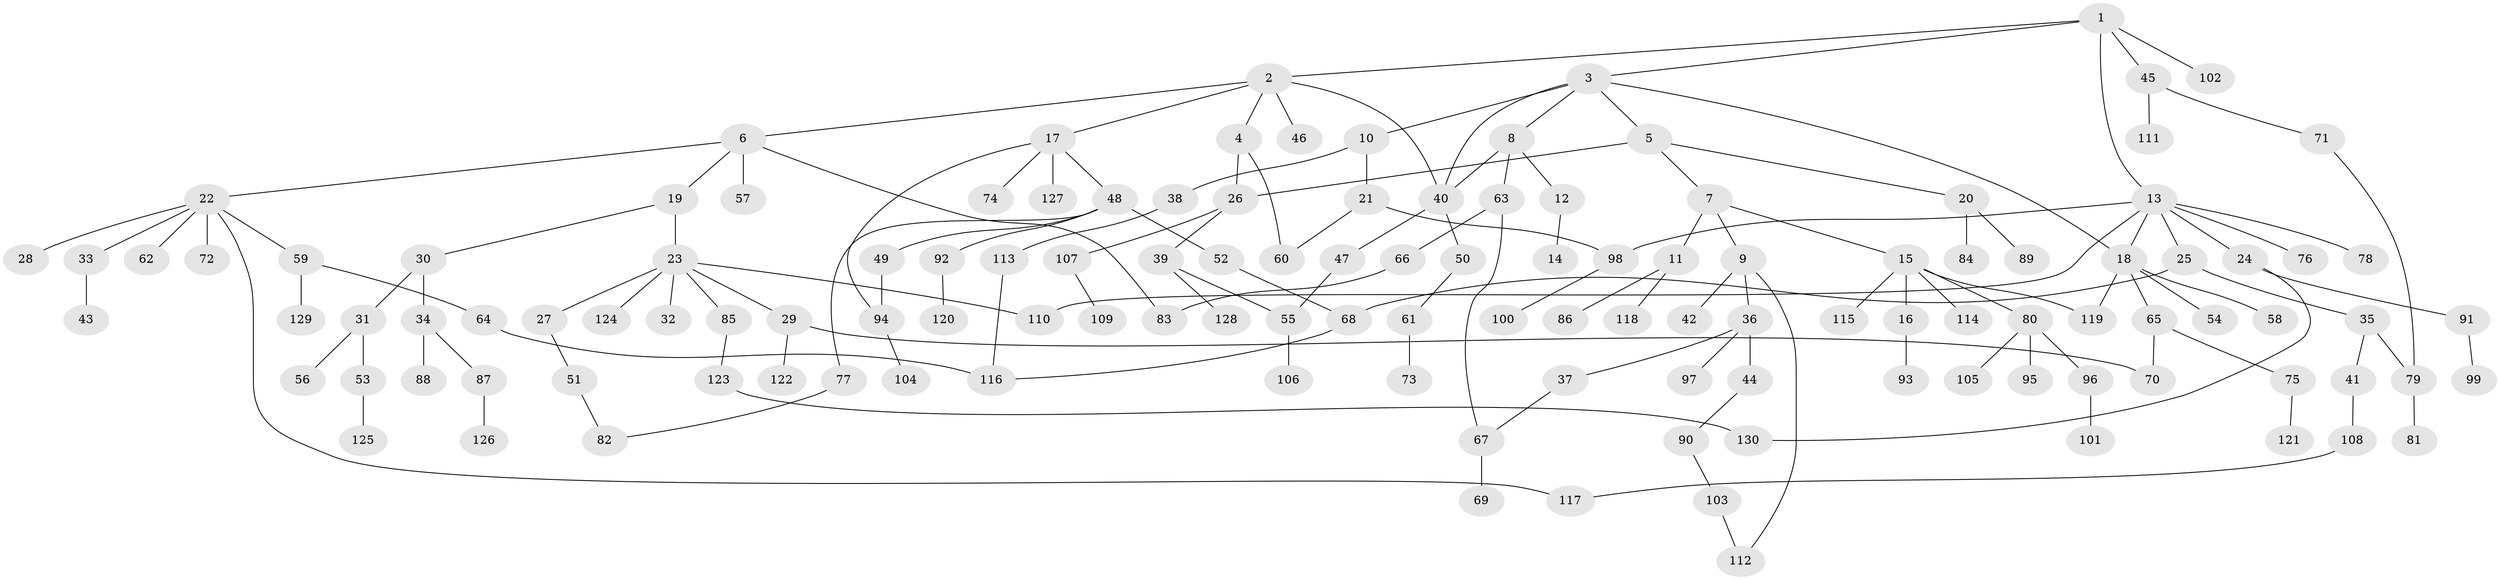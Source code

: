 // Generated by graph-tools (version 1.1) at 2025/01/03/09/25 03:01:08]
// undirected, 130 vertices, 150 edges
graph export_dot {
graph [start="1"]
  node [color=gray90,style=filled];
  1;
  2;
  3;
  4;
  5;
  6;
  7;
  8;
  9;
  10;
  11;
  12;
  13;
  14;
  15;
  16;
  17;
  18;
  19;
  20;
  21;
  22;
  23;
  24;
  25;
  26;
  27;
  28;
  29;
  30;
  31;
  32;
  33;
  34;
  35;
  36;
  37;
  38;
  39;
  40;
  41;
  42;
  43;
  44;
  45;
  46;
  47;
  48;
  49;
  50;
  51;
  52;
  53;
  54;
  55;
  56;
  57;
  58;
  59;
  60;
  61;
  62;
  63;
  64;
  65;
  66;
  67;
  68;
  69;
  70;
  71;
  72;
  73;
  74;
  75;
  76;
  77;
  78;
  79;
  80;
  81;
  82;
  83;
  84;
  85;
  86;
  87;
  88;
  89;
  90;
  91;
  92;
  93;
  94;
  95;
  96;
  97;
  98;
  99;
  100;
  101;
  102;
  103;
  104;
  105;
  106;
  107;
  108;
  109;
  110;
  111;
  112;
  113;
  114;
  115;
  116;
  117;
  118;
  119;
  120;
  121;
  122;
  123;
  124;
  125;
  126;
  127;
  128;
  129;
  130;
  1 -- 2;
  1 -- 3;
  1 -- 13;
  1 -- 45;
  1 -- 102;
  2 -- 4;
  2 -- 6;
  2 -- 17;
  2 -- 46;
  2 -- 40;
  3 -- 5;
  3 -- 8;
  3 -- 10;
  3 -- 18;
  3 -- 40;
  4 -- 26;
  4 -- 60;
  5 -- 7;
  5 -- 20;
  5 -- 26;
  6 -- 19;
  6 -- 22;
  6 -- 57;
  6 -- 83;
  7 -- 9;
  7 -- 11;
  7 -- 15;
  8 -- 12;
  8 -- 40;
  8 -- 63;
  9 -- 36;
  9 -- 42;
  9 -- 112;
  10 -- 21;
  10 -- 38;
  11 -- 86;
  11 -- 118;
  12 -- 14;
  13 -- 24;
  13 -- 25;
  13 -- 76;
  13 -- 78;
  13 -- 98;
  13 -- 110;
  13 -- 18;
  15 -- 16;
  15 -- 80;
  15 -- 114;
  15 -- 115;
  15 -- 119;
  16 -- 93;
  17 -- 48;
  17 -- 74;
  17 -- 127;
  17 -- 94;
  18 -- 54;
  18 -- 58;
  18 -- 65;
  18 -- 119;
  19 -- 23;
  19 -- 30;
  20 -- 84;
  20 -- 89;
  21 -- 98;
  21 -- 60;
  22 -- 28;
  22 -- 33;
  22 -- 59;
  22 -- 62;
  22 -- 72;
  22 -- 117;
  23 -- 27;
  23 -- 29;
  23 -- 32;
  23 -- 85;
  23 -- 124;
  23 -- 110;
  24 -- 91;
  24 -- 130;
  25 -- 35;
  25 -- 68;
  26 -- 39;
  26 -- 107;
  27 -- 51;
  29 -- 70;
  29 -- 122;
  30 -- 31;
  30 -- 34;
  31 -- 53;
  31 -- 56;
  33 -- 43;
  34 -- 87;
  34 -- 88;
  35 -- 41;
  35 -- 79;
  36 -- 37;
  36 -- 44;
  36 -- 97;
  37 -- 67;
  38 -- 113;
  39 -- 128;
  39 -- 55;
  40 -- 47;
  40 -- 50;
  41 -- 108;
  44 -- 90;
  45 -- 71;
  45 -- 111;
  47 -- 55;
  48 -- 49;
  48 -- 52;
  48 -- 77;
  48 -- 92;
  49 -- 94;
  50 -- 61;
  51 -- 82;
  52 -- 68;
  53 -- 125;
  55 -- 106;
  59 -- 64;
  59 -- 129;
  61 -- 73;
  63 -- 66;
  63 -- 67;
  64 -- 116;
  65 -- 75;
  65 -- 70;
  66 -- 83;
  67 -- 69;
  68 -- 116;
  71 -- 79;
  75 -- 121;
  77 -- 82;
  79 -- 81;
  80 -- 95;
  80 -- 96;
  80 -- 105;
  85 -- 123;
  87 -- 126;
  90 -- 103;
  91 -- 99;
  92 -- 120;
  94 -- 104;
  96 -- 101;
  98 -- 100;
  103 -- 112;
  107 -- 109;
  108 -- 117;
  113 -- 116;
  123 -- 130;
}
